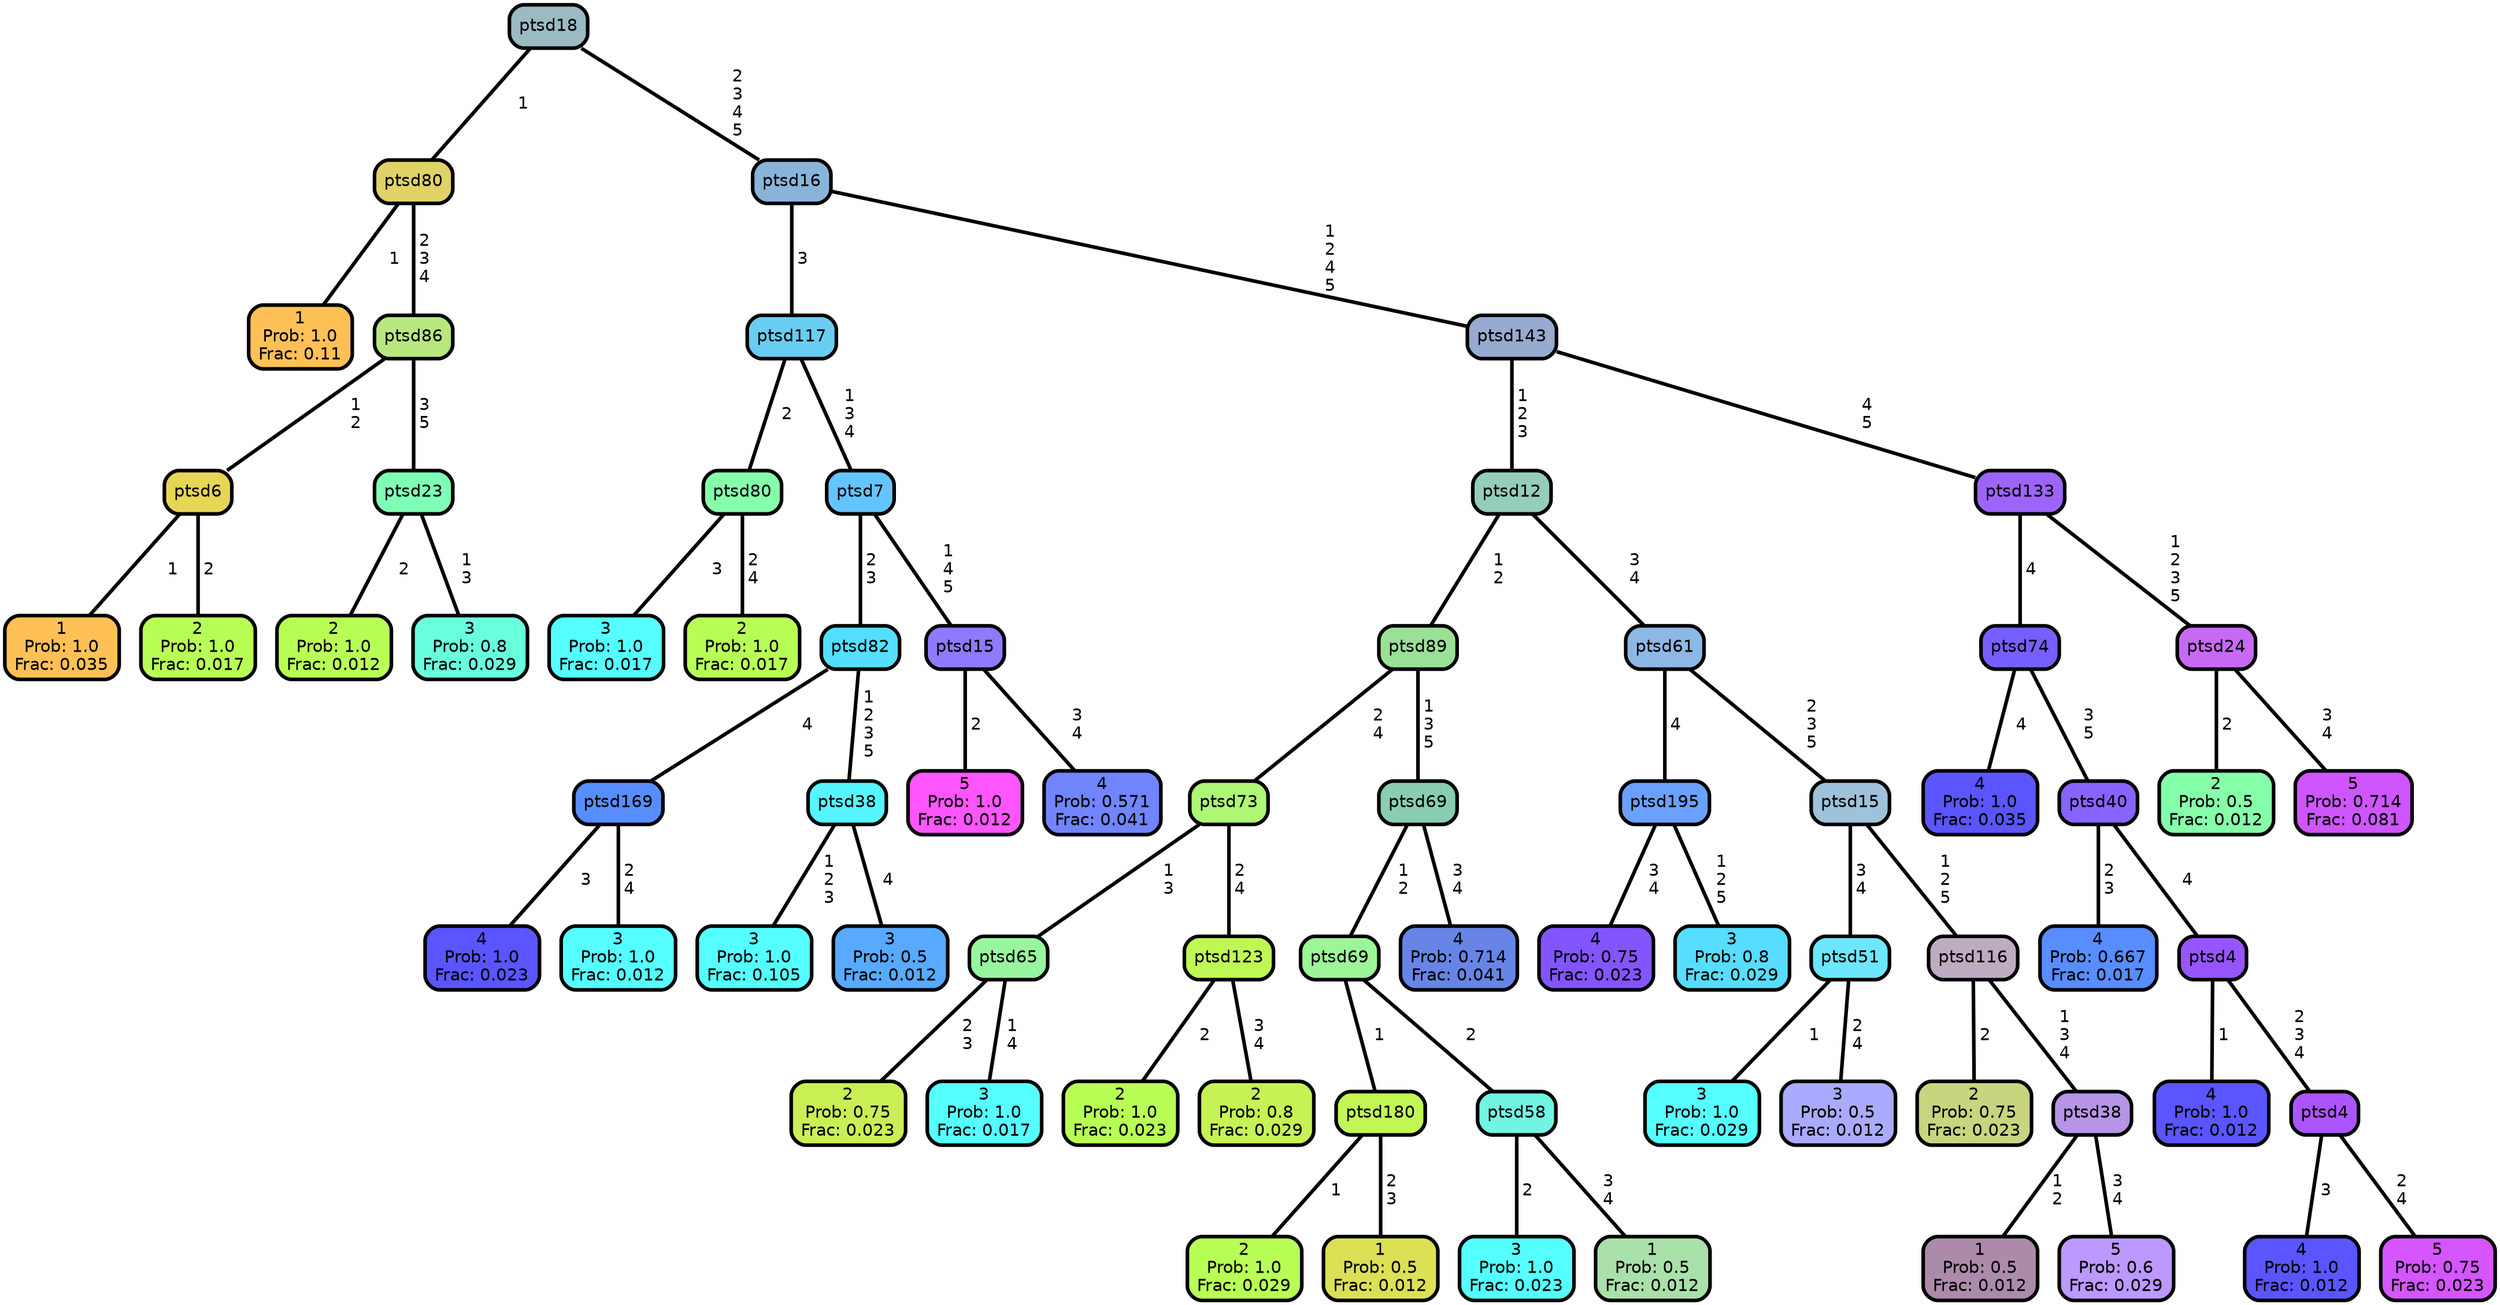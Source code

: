graph Tree {
node [shape=box, style="filled, rounded",color="black",penwidth="3",fontcolor="black",                 fontname=helvetica] ;
graph [ranksep="0 equally", splines=straight,                 bgcolor=transparent, dpi=200] ;
edge [fontname=helvetica, color=black] ;
0 [label="1
Prob: 1.0
Frac: 0.11", fillcolor="#ffc155"] ;
1 [label="ptsd80", fillcolor="#dfd268"] ;
2 [label="1
Prob: 1.0
Frac: 0.035", fillcolor="#ffc155"] ;
3 [label="ptsd6", fillcolor="#e7d555"] ;
4 [label="2
Prob: 1.0
Frac: 0.017", fillcolor="#b8ff55"] ;
5 [label="ptsd86", fillcolor="#b9e77f"] ;
6 [label="2
Prob: 1.0
Frac: 0.012", fillcolor="#b8ff55"] ;
7 [label="ptsd23", fillcolor="#7fffb6"] ;
8 [label="3
Prob: 0.8
Frac: 0.029", fillcolor="#68ffdd"] ;
9 [label="ptsd18", fillcolor="#9bbac2"] ;
10 [label="3
Prob: 1.0
Frac: 0.017", fillcolor="#55ffff"] ;
11 [label="ptsd80", fillcolor="#86ffaa"] ;
12 [label="2
Prob: 1.0
Frac: 0.017", fillcolor="#b8ff55"] ;
13 [label="ptsd117", fillcolor="#69cdf2"] ;
14 [label="4
Prob: 1.0
Frac: 0.023", fillcolor="#5a55ff"] ;
15 [label="ptsd169", fillcolor="#588dff"] ;
16 [label="3
Prob: 1.0
Frac: 0.012", fillcolor="#55ffff"] ;
17 [label="ptsd82", fillcolor="#55deff"] ;
18 [label="3
Prob: 1.0
Frac: 0.105", fillcolor="#55ffff"] ;
19 [label="ptsd38", fillcolor="#55f6ff"] ;
20 [label="3
Prob: 0.5
Frac: 0.012", fillcolor="#57aaff"] ;
21 [label="ptsd7", fillcolor="#64c4ff"] ;
22 [label="5
Prob: 1.0
Frac: 0.012", fillcolor="#ff55ff"] ;
23 [label="ptsd15", fillcolor="#8f7aff"] ;
24 [label="4
Prob: 0.571
Frac: 0.041", fillcolor="#7085ff"] ;
25 [label="ptsd16", fillcolor="#89b4d9"] ;
26 [label="2
Prob: 0.75
Frac: 0.023", fillcolor="#c9ef55"] ;
27 [label="ptsd65", fillcolor="#97f69d"] ;
28 [label="3
Prob: 1.0
Frac: 0.017", fillcolor="#55ffff"] ;
29 [label="ptsd73", fillcolor="#aef774"] ;
30 [label="2
Prob: 1.0
Frac: 0.023", fillcolor="#b8ff55"] ;
31 [label="ptsd123", fillcolor="#bff855"] ;
32 [label="2
Prob: 0.8
Frac: 0.029", fillcolor="#c6f255"] ;
33 [label="ptsd89", fillcolor="#9ae097"] ;
34 [label="2
Prob: 1.0
Frac: 0.029", fillcolor="#b8ff55"] ;
35 [label="ptsd180", fillcolor="#c2f655"] ;
36 [label="1
Prob: 0.5
Frac: 0.012", fillcolor="#dbe055"] ;
37 [label="ptsd69", fillcolor="#9cf596"] ;
38 [label="3
Prob: 1.0
Frac: 0.023", fillcolor="#55ffff"] ;
39 [label="ptsd58", fillcolor="#71f4e2"] ;
40 [label="1
Prob: 0.5
Frac: 0.012", fillcolor="#aae0aa"] ;
41 [label="ptsd69", fillcolor="#89ceb2"] ;
42 [label="4
Prob: 0.714
Frac: 0.041", fillcolor="#6685e6"] ;
43 [label="ptsd12", fillcolor="#94ceb8"] ;
44 [label="4
Prob: 0.75
Frac: 0.023", fillcolor="#8355ff"] ;
45 [label="ptsd195", fillcolor="#6aa0ff"] ;
46 [label="3
Prob: 0.8
Frac: 0.029", fillcolor="#56ddff"] ;
47 [label="ptsd61", fillcolor="#8db7e5"] ;
48 [label="3
Prob: 1.0
Frac: 0.029", fillcolor="#55ffff"] ;
49 [label="ptsd51", fillcolor="#6de6ff"] ;
50 [label="3
Prob: 0.5
Frac: 0.012", fillcolor="#aaaaff"] ;
51 [label="ptsd15", fillcolor="#9ec2d9"] ;
52 [label="2
Prob: 0.75
Frac: 0.023", fillcolor="#c9d47f"] ;
53 [label="ptsd116", fillcolor="#bdacc1"] ;
54 [label="1
Prob: 0.5
Frac: 0.012", fillcolor="#ac8baa"] ;
55 [label="ptsd38", fillcolor="#b695e6"] ;
56 [label="5
Prob: 0.6
Frac: 0.029", fillcolor="#bb99ff"] ;
57 [label="ptsd143", fillcolor="#97aacf"] ;
58 [label="4
Prob: 1.0
Frac: 0.035", fillcolor="#5a55ff"] ;
59 [label="ptsd74", fillcolor="#765fff"] ;
60 [label="4
Prob: 0.667
Frac: 0.017", fillcolor="#588dff"] ;
61 [label="ptsd40", fillcolor="#8664ff"] ;
62 [label="4
Prob: 1.0
Frac: 0.012", fillcolor="#5a55ff"] ;
63 [label="ptsd4", fillcolor="#9755ff"] ;
64 [label="4
Prob: 1.0
Frac: 0.012", fillcolor="#5a55ff"] ;
65 [label="ptsd4", fillcolor="#ac55ff"] ;
66 [label="5
Prob: 0.75
Frac: 0.023", fillcolor="#d555ff"] ;
67 [label="ptsd133", fillcolor="#9d64f9"] ;
68 [label="2
Prob: 0.5
Frac: 0.012", fillcolor="#86ffaa"] ;
69 [label="ptsd24", fillcolor="#c66af4"] ;
70 [label="5
Prob: 0.714
Frac: 0.081", fillcolor="#cf55ff"] ;
1 -- 0 [label=" 1",penwidth=3] ;
1 -- 5 [label=" 2\n 3\n 4",penwidth=3] ;
3 -- 2 [label=" 1",penwidth=3] ;
3 -- 4 [label=" 2",penwidth=3] ;
5 -- 3 [label=" 1\n 2",penwidth=3] ;
5 -- 7 [label=" 3\n 5",penwidth=3] ;
7 -- 6 [label=" 2",penwidth=3] ;
7 -- 8 [label=" 1\n 3",penwidth=3] ;
9 -- 1 [label=" 1",penwidth=3] ;
9 -- 25 [label=" 2\n 3\n 4\n 5",penwidth=3] ;
11 -- 10 [label=" 3",penwidth=3] ;
11 -- 12 [label=" 2\n 4",penwidth=3] ;
13 -- 11 [label=" 2",penwidth=3] ;
13 -- 21 [label=" 1\n 3\n 4",penwidth=3] ;
15 -- 14 [label=" 3",penwidth=3] ;
15 -- 16 [label=" 2\n 4",penwidth=3] ;
17 -- 15 [label=" 4",penwidth=3] ;
17 -- 19 [label=" 1\n 2\n 3\n 5",penwidth=3] ;
19 -- 18 [label=" 1\n 2\n 3",penwidth=3] ;
19 -- 20 [label=" 4",penwidth=3] ;
21 -- 17 [label=" 2\n 3",penwidth=3] ;
21 -- 23 [label=" 1\n 4\n 5",penwidth=3] ;
23 -- 22 [label=" 2",penwidth=3] ;
23 -- 24 [label=" 3\n 4",penwidth=3] ;
25 -- 13 [label=" 3",penwidth=3] ;
25 -- 57 [label=" 1\n 2\n 4\n 5",penwidth=3] ;
27 -- 26 [label=" 2\n 3",penwidth=3] ;
27 -- 28 [label=" 1\n 4",penwidth=3] ;
29 -- 27 [label=" 1\n 3",penwidth=3] ;
29 -- 31 [label=" 2\n 4",penwidth=3] ;
31 -- 30 [label=" 2",penwidth=3] ;
31 -- 32 [label=" 3\n 4",penwidth=3] ;
33 -- 29 [label=" 2\n 4",penwidth=3] ;
33 -- 41 [label=" 1\n 3\n 5",penwidth=3] ;
35 -- 34 [label=" 1",penwidth=3] ;
35 -- 36 [label=" 2\n 3",penwidth=3] ;
37 -- 35 [label=" 1",penwidth=3] ;
37 -- 39 [label=" 2",penwidth=3] ;
39 -- 38 [label=" 2",penwidth=3] ;
39 -- 40 [label=" 3\n 4",penwidth=3] ;
41 -- 37 [label=" 1\n 2",penwidth=3] ;
41 -- 42 [label=" 3\n 4",penwidth=3] ;
43 -- 33 [label=" 1\n 2",penwidth=3] ;
43 -- 47 [label=" 3\n 4",penwidth=3] ;
45 -- 44 [label=" 3\n 4",penwidth=3] ;
45 -- 46 [label=" 1\n 2\n 5",penwidth=3] ;
47 -- 45 [label=" 4",penwidth=3] ;
47 -- 51 [label=" 2\n 3\n 5",penwidth=3] ;
49 -- 48 [label=" 1",penwidth=3] ;
49 -- 50 [label=" 2\n 4",penwidth=3] ;
51 -- 49 [label=" 3\n 4",penwidth=3] ;
51 -- 53 [label=" 1\n 2\n 5",penwidth=3] ;
53 -- 52 [label=" 2",penwidth=3] ;
53 -- 55 [label=" 1\n 3\n 4",penwidth=3] ;
55 -- 54 [label=" 1\n 2",penwidth=3] ;
55 -- 56 [label=" 3\n 4",penwidth=3] ;
57 -- 43 [label=" 1\n 2\n 3",penwidth=3] ;
57 -- 67 [label=" 4\n 5",penwidth=3] ;
59 -- 58 [label=" 4",penwidth=3] ;
59 -- 61 [label=" 3\n 5",penwidth=3] ;
61 -- 60 [label=" 2\n 3",penwidth=3] ;
61 -- 63 [label=" 4",penwidth=3] ;
63 -- 62 [label=" 1",penwidth=3] ;
63 -- 65 [label=" 2\n 3\n 4",penwidth=3] ;
65 -- 64 [label=" 3",penwidth=3] ;
65 -- 66 [label=" 2\n 4",penwidth=3] ;
67 -- 59 [label=" 4",penwidth=3] ;
67 -- 69 [label=" 1\n 2\n 3\n 5",penwidth=3] ;
69 -- 68 [label=" 2",penwidth=3] ;
69 -- 70 [label=" 3\n 4",penwidth=3] ;
{rank = same;}}